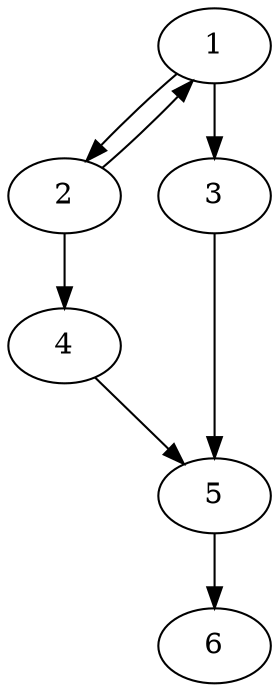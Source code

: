 digraph exampleTown {
   1;
   2;
   3;
   4;
   5;
   6;
   1 -> 2 [village=exampleVillage, name=road12; heightLimit =2; weight = 20; primaryType = sideStreet; secondaryType=tunnel;];
   1 -> 3 [village=exampleVillage, name=road13; heightLimit =10; weight = 50; primaryType = sideStreet; secondaryType=none;];
   2 -> 4 [village=exampleVillage, name = road24; heightLimit= 10; weight = 30; primaryType = mainStreet; secondaryType =none;];
   3 -> 5 [village=exampleVillage, name= road35; heightLimit = 10; weight = 40; primaryType = mainStreet; secondaryType= none;];
   4 -> 5 [village=exampleVillage, name= road45; heightLimit = 10; weight = 10; primaryType = sideStreet; secondaryType= none;];
   5 -> 6 [village=exampleVillage, name= road56; heightLimit = 10; weight = 59; primaryType = mainStreet; secondaryType= none;];
   2 -> 1 [village=exampleVillage, name=roadName; heightLimit =2; weight = 20; primaryType = sideStreet; secondaryType=tunnel;];
}

